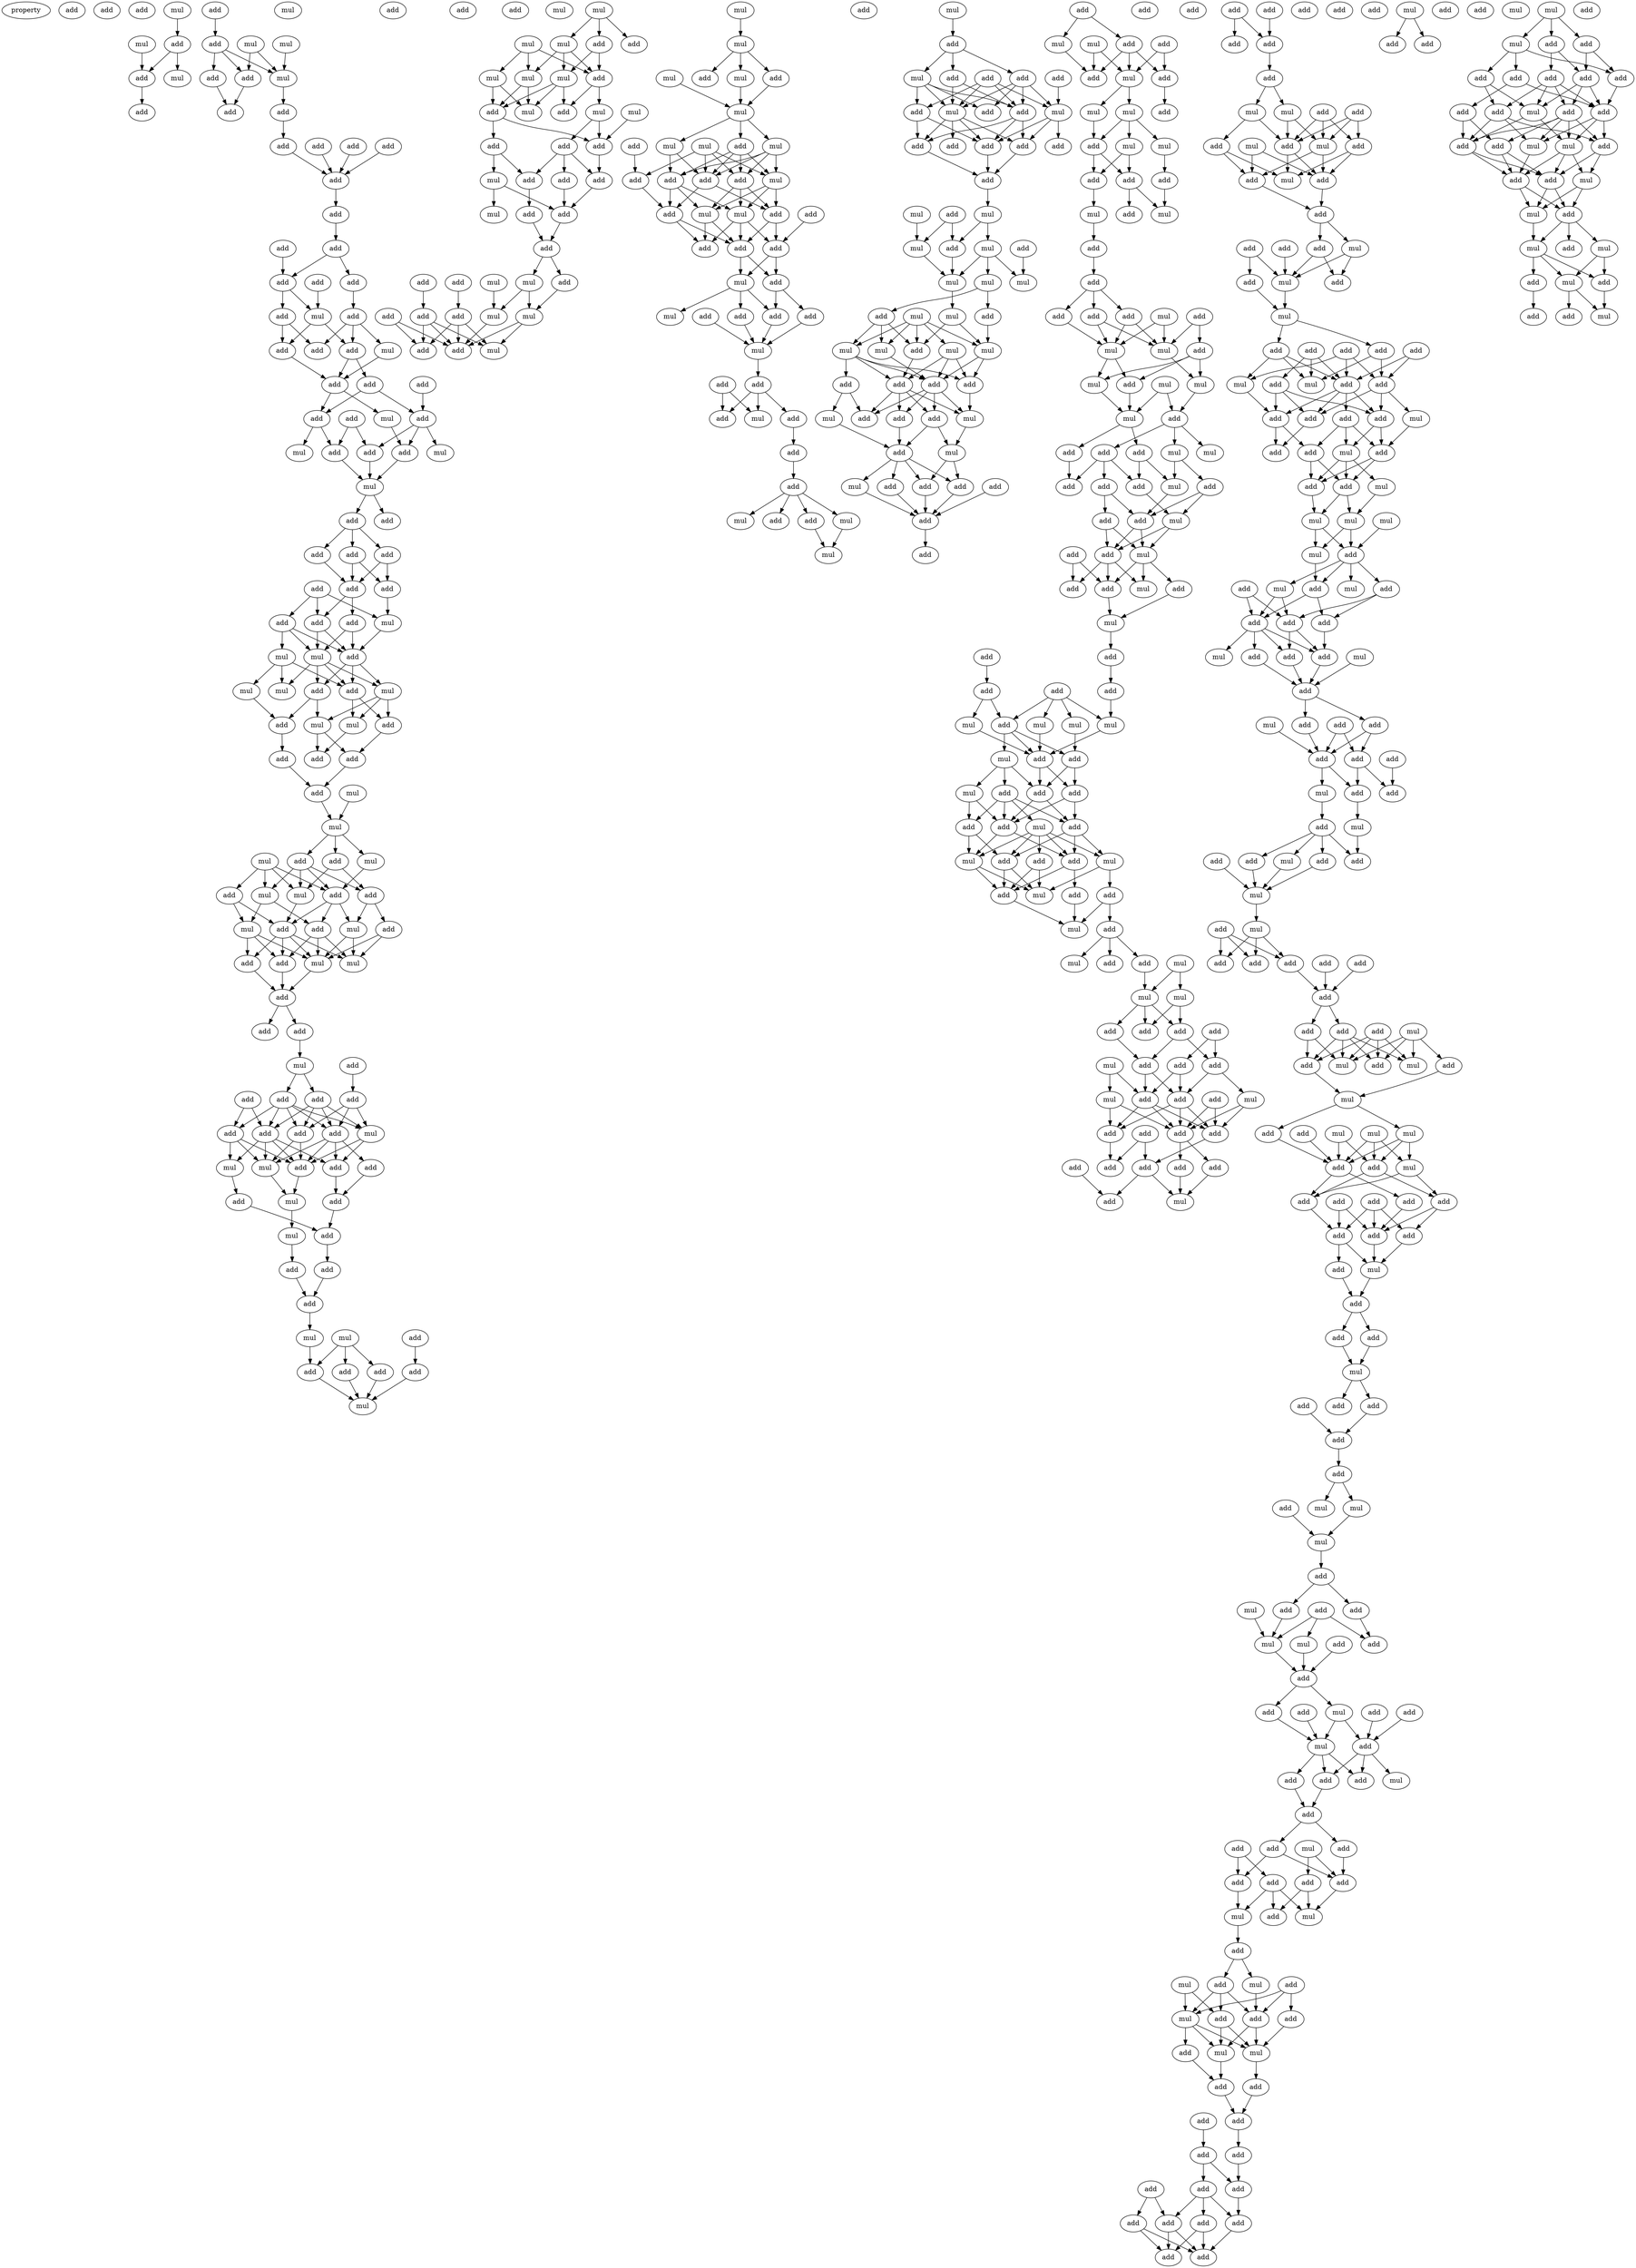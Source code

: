 digraph {
    node [fontcolor=black]
    property [mul=2,lf=1.6]
    0 [ label = add ];
    1 [ label = add ];
    2 [ label = add ];
    3 [ label = mul ];
    4 [ label = add ];
    5 [ label = mul ];
    6 [ label = add ];
    7 [ label = mul ];
    8 [ label = add ];
    9 [ label = add ];
    10 [ label = add ];
    11 [ label = mul ];
    12 [ label = mul ];
    13 [ label = add ];
    14 [ label = mul ];
    15 [ label = add ];
    16 [ label = add ];
    17 [ label = add ];
    18 [ label = add ];
    19 [ label = add ];
    20 [ label = mul ];
    21 [ label = add ];
    22 [ label = add ];
    23 [ label = add ];
    24 [ label = add ];
    25 [ label = add ];
    26 [ label = add ];
    27 [ label = add ];
    28 [ label = add ];
    29 [ label = add ];
    30 [ label = add ];
    31 [ label = add ];
    32 [ label = add ];
    33 [ label = add ];
    34 [ label = add ];
    35 [ label = mul ];
    36 [ label = add ];
    37 [ label = add ];
    38 [ label = add ];
    39 [ label = mul ];
    40 [ label = add ];
    41 [ label = add ];
    42 [ label = add ];
    43 [ label = add ];
    44 [ label = add ];
    45 [ label = mul ];
    46 [ label = add ];
    47 [ label = add ];
    48 [ label = mul ];
    49 [ label = add ];
    50 [ label = mul ];
    51 [ label = add ];
    52 [ label = mul ];
    53 [ label = add ];
    54 [ label = add ];
    55 [ label = mul ];
    56 [ label = add ];
    57 [ label = add ];
    58 [ label = add ];
    59 [ label = add ];
    60 [ label = add ];
    61 [ label = add ];
    62 [ label = add ];
    63 [ label = mul ];
    64 [ label = add ];
    65 [ label = add ];
    66 [ label = mul ];
    67 [ label = add ];
    68 [ label = mul ];
    69 [ label = mul ];
    70 [ label = mul ];
    71 [ label = mul ];
    72 [ label = add ];
    73 [ label = add ];
    74 [ label = mul ];
    75 [ label = add ];
    76 [ label = mul ];
    77 [ label = add ];
    78 [ label = add ];
    79 [ label = add ];
    80 [ label = add ];
    81 [ label = add ];
    82 [ label = mul ];
    83 [ label = mul ];
    84 [ label = mul ];
    85 [ label = add ];
    86 [ label = add ];
    87 [ label = mul ];
    88 [ label = add ];
    89 [ label = mul ];
    90 [ label = add ];
    91 [ label = mul ];
    92 [ label = add ];
    93 [ label = add ];
    94 [ label = mul ];
    95 [ label = add ];
    96 [ label = add ];
    97 [ label = mul ];
    98 [ label = add ];
    99 [ label = mul ];
    100 [ label = add ];
    101 [ label = mul ];
    102 [ label = add ];
    103 [ label = add ];
    104 [ label = add ];
    105 [ label = add ];
    106 [ label = mul ];
    107 [ label = add ];
    108 [ label = add ];
    109 [ label = add ];
    110 [ label = add ];
    111 [ label = add ];
    112 [ label = add ];
    113 [ label = mul ];
    114 [ label = add ];
    115 [ label = add ];
    116 [ label = add ];
    117 [ label = mul ];
    118 [ label = mul ];
    119 [ label = add ];
    120 [ label = add ];
    121 [ label = add ];
    122 [ label = mul ];
    123 [ label = add ];
    124 [ label = mul ];
    125 [ label = add ];
    126 [ label = add ];
    127 [ label = add ];
    128 [ label = add ];
    129 [ label = mul ];
    130 [ label = mul ];
    131 [ label = add ];
    132 [ label = add ];
    133 [ label = add ];
    134 [ label = add ];
    135 [ label = add ];
    136 [ label = mul ];
    137 [ label = mul ];
    138 [ label = mul ];
    139 [ label = add ];
    140 [ label = mul ];
    141 [ label = add ];
    142 [ label = add ];
    143 [ label = mul ];
    144 [ label = mul ];
    145 [ label = mul ];
    146 [ label = mul ];
    147 [ label = mul ];
    148 [ label = mul ];
    149 [ label = add ];
    150 [ label = add ];
    151 [ label = add ];
    152 [ label = add ];
    153 [ label = add ];
    154 [ label = add ];
    155 [ label = mul ];
    156 [ label = add ];
    157 [ label = add ];
    158 [ label = add ];
    159 [ label = mul ];
    160 [ label = add ];
    161 [ label = add ];
    162 [ label = add ];
    163 [ label = mul ];
    164 [ label = mul ];
    165 [ label = add ];
    166 [ label = add ];
    167 [ label = add ];
    168 [ label = mul ];
    169 [ label = add ];
    170 [ label = add ];
    171 [ label = mul ];
    172 [ label = add ];
    173 [ label = mul ];
    174 [ label = mul ];
    175 [ label = add ];
    176 [ label = mul ];
    177 [ label = mul ];
    178 [ label = add ];
    179 [ label = mul ];
    180 [ label = add ];
    181 [ label = mul ];
    182 [ label = mul ];
    183 [ label = mul ];
    184 [ label = add ];
    185 [ label = add ];
    186 [ label = mul ];
    187 [ label = add ];
    188 [ label = mul ];
    189 [ label = add ];
    190 [ label = add ];
    191 [ label = add ];
    192 [ label = add ];
    193 [ label = add ];
    194 [ label = mul ];
    195 [ label = add ];
    196 [ label = mul ];
    197 [ label = add ];
    198 [ label = add ];
    199 [ label = add ];
    200 [ label = mul ];
    201 [ label = add ];
    202 [ label = add ];
    203 [ label = mul ];
    204 [ label = add ];
    205 [ label = add ];
    206 [ label = add ];
    207 [ label = mul ];
    208 [ label = add ];
    209 [ label = add ];
    210 [ label = add ];
    211 [ label = add ];
    212 [ label = add ];
    213 [ label = mul ];
    214 [ label = add ];
    215 [ label = add ];
    216 [ label = mul ];
    217 [ label = add ];
    218 [ label = add ];
    219 [ label = mul ];
    220 [ label = mul ];
    221 [ label = mul ];
    222 [ label = add ];
    223 [ label = mul ];
    224 [ label = add ];
    225 [ label = add ];
    226 [ label = add ];
    227 [ label = add ];
    228 [ label = add ];
    229 [ label = add ];
    230 [ label = add ];
    231 [ label = mul ];
    232 [ label = mul ];
    233 [ label = add ];
    234 [ label = add ];
    235 [ label = add ];
    236 [ label = add ];
    237 [ label = add ];
    238 [ label = add ];
    239 [ label = mul ];
    240 [ label = mul ];
    241 [ label = add ];
    242 [ label = add ];
    243 [ label = add ];
    244 [ label = mul ];
    245 [ label = mul ];
    246 [ label = mul ];
    247 [ label = mul ];
    248 [ label = mul ];
    249 [ label = add ];
    250 [ label = mul ];
    251 [ label = mul ];
    252 [ label = add ];
    253 [ label = add ];
    254 [ label = mul ];
    255 [ label = mul ];
    256 [ label = mul ];
    257 [ label = mul ];
    258 [ label = add ];
    259 [ label = add ];
    260 [ label = add ];
    261 [ label = add ];
    262 [ label = mul ];
    263 [ label = add ];
    264 [ label = add ];
    265 [ label = add ];
    266 [ label = mul ];
    267 [ label = add ];
    268 [ label = mul ];
    269 [ label = add ];
    270 [ label = add ];
    271 [ label = add ];
    272 [ label = add ];
    273 [ label = mul ];
    274 [ label = add ];
    275 [ label = add ];
    276 [ label = add ];
    277 [ label = mul ];
    278 [ label = add ];
    279 [ label = mul ];
    280 [ label = add ];
    281 [ label = add ];
    282 [ label = add ];
    283 [ label = mul ];
    284 [ label = mul ];
    285 [ label = mul ];
    286 [ label = add ];
    287 [ label = mul ];
    288 [ label = add ];
    289 [ label = mul ];
    290 [ label = add ];
    291 [ label = add ];
    292 [ label = add ];
    293 [ label = mul ];
    294 [ label = mul ];
    295 [ label = add ];
    296 [ label = add ];
    297 [ label = add ];
    298 [ label = add ];
    299 [ label = mul ];
    300 [ label = add ];
    301 [ label = add ];
    302 [ label = add ];
    303 [ label = mul ];
    304 [ label = mul ];
    305 [ label = add ];
    306 [ label = mul ];
    307 [ label = mul ];
    308 [ label = mul ];
    309 [ label = add ];
    310 [ label = mul ];
    311 [ label = add ];
    312 [ label = mul ];
    313 [ label = add ];
    314 [ label = add ];
    315 [ label = add ];
    316 [ label = mul ];
    317 [ label = add ];
    318 [ label = add ];
    319 [ label = add ];
    320 [ label = add ];
    321 [ label = mul ];
    322 [ label = add ];
    323 [ label = add ];
    324 [ label = mul ];
    325 [ label = mul ];
    326 [ label = add ];
    327 [ label = add ];
    328 [ label = add ];
    329 [ label = add ];
    330 [ label = mul ];
    331 [ label = add ];
    332 [ label = add ];
    333 [ label = mul ];
    334 [ label = add ];
    335 [ label = add ];
    336 [ label = add ];
    337 [ label = add ];
    338 [ label = add ];
    339 [ label = mul ];
    340 [ label = mul ];
    341 [ label = add ];
    342 [ label = mul ];
    343 [ label = mul ];
    344 [ label = add ];
    345 [ label = mul ];
    346 [ label = add ];
    347 [ label = add ];
    348 [ label = add ];
    349 [ label = add ];
    350 [ label = mul ];
    351 [ label = add ];
    352 [ label = add ];
    353 [ label = add ];
    354 [ label = mul ];
    355 [ label = add ];
    356 [ label = add ];
    357 [ label = add ];
    358 [ label = mul ];
    359 [ label = mul ];
    360 [ label = add ];
    361 [ label = add ];
    362 [ label = mul ];
    363 [ label = add ];
    364 [ label = add ];
    365 [ label = add ];
    366 [ label = mul ];
    367 [ label = mul ];
    368 [ label = add ];
    369 [ label = add ];
    370 [ label = mul ];
    371 [ label = mul ];
    372 [ label = mul ];
    373 [ label = add ];
    374 [ label = add ];
    375 [ label = add ];
    376 [ label = add ];
    377 [ label = add ];
    378 [ label = add ];
    379 [ label = add ];
    380 [ label = mul ];
    381 [ label = add ];
    382 [ label = add ];
    383 [ label = mul ];
    384 [ label = add ];
    385 [ label = mul ];
    386 [ label = add ];
    387 [ label = add ];
    388 [ label = add ];
    389 [ label = add ];
    390 [ label = add ];
    391 [ label = add ];
    392 [ label = add ];
    393 [ label = add ];
    394 [ label = add ];
    395 [ label = mul ];
    396 [ label = add ];
    397 [ label = add ];
    398 [ label = add ];
    399 [ label = add ];
    400 [ label = add ];
    401 [ label = add ];
    402 [ label = add ];
    403 [ label = add ];
    404 [ label = mul ];
    405 [ label = add ];
    406 [ label = add ];
    407 [ label = mul ];
    408 [ label = add ];
    409 [ label = mul ];
    410 [ label = mul ];
    411 [ label = add ];
    412 [ label = add ];
    413 [ label = add ];
    414 [ label = mul ];
    415 [ label = add ];
    416 [ label = add ];
    417 [ label = add ];
    418 [ label = mul ];
    419 [ label = add ];
    420 [ label = add ];
    421 [ label = mul ];
    422 [ label = add ];
    423 [ label = add ];
    424 [ label = mul ];
    425 [ label = add ];
    426 [ label = add ];
    427 [ label = add ];
    428 [ label = add ];
    429 [ label = add ];
    430 [ label = add ];
    431 [ label = add ];
    432 [ label = mul ];
    433 [ label = mul ];
    434 [ label = add ];
    435 [ label = add ];
    436 [ label = add ];
    437 [ label = add ];
    438 [ label = mul ];
    439 [ label = add ];
    440 [ label = add ];
    441 [ label = mul ];
    442 [ label = add ];
    443 [ label = add ];
    444 [ label = mul ];
    445 [ label = add ];
    446 [ label = add ];
    447 [ label = mul ];
    448 [ label = mul ];
    449 [ label = mul ];
    450 [ label = add ];
    451 [ label = mul ];
    452 [ label = mul ];
    453 [ label = add ];
    454 [ label = add ];
    455 [ label = add ];
    456 [ label = mul ];
    457 [ label = add ];
    458 [ label = add ];
    459 [ label = add ];
    460 [ label = add ];
    461 [ label = mul ];
    462 [ label = add ];
    463 [ label = mul ];
    464 [ label = add ];
    465 [ label = add ];
    466 [ label = mul ];
    467 [ label = add ];
    468 [ label = add ];
    469 [ label = add ];
    470 [ label = add ];
    471 [ label = add ];
    472 [ label = add ];
    473 [ label = add ];
    474 [ label = add ];
    475 [ label = add ];
    476 [ label = mul ];
    477 [ label = mul ];
    478 [ label = add ];
    479 [ label = mul ];
    480 [ label = add ];
    481 [ label = add ];
    482 [ label = add ];
    483 [ label = add ];
    484 [ label = mul ];
    485 [ label = mul ];
    486 [ label = add ];
    487 [ label = add ];
    488 [ label = add ];
    489 [ label = add ];
    490 [ label = add ];
    491 [ label = add ];
    492 [ label = add ];
    493 [ label = add ];
    494 [ label = add ];
    495 [ label = add ];
    496 [ label = mul ];
    497 [ label = mul ];
    498 [ label = add ];
    499 [ label = mul ];
    500 [ label = add ];
    501 [ label = add ];
    502 [ label = mul ];
    503 [ label = mul ];
    504 [ label = mul ];
    505 [ label = add ];
    506 [ label = mul ];
    507 [ label = add ];
    508 [ label = add ];
    509 [ label = add ];
    510 [ label = mul ];
    511 [ label = add ];
    512 [ label = add ];
    513 [ label = add ];
    514 [ label = add ];
    515 [ label = add ];
    516 [ label = add ];
    517 [ label = add ];
    518 [ label = add ];
    519 [ label = mul ];
    520 [ label = add ];
    521 [ label = mul ];
    522 [ label = add ];
    523 [ label = add ];
    524 [ label = add ];
    525 [ label = add ];
    526 [ label = add ];
    527 [ label = add ];
    528 [ label = mul ];
    529 [ label = add ];
    530 [ label = add ];
    531 [ label = add ];
    532 [ label = add ];
    533 [ label = add ];
    534 [ label = add ];
    535 [ label = mul ];
    536 [ label = mul ];
    537 [ label = mul ];
    538 [ label = add ];
    539 [ label = mul ];
    540 [ label = add ];
    541 [ label = add ];
    542 [ label = add ];
    543 [ label = add ];
    544 [ label = mul ];
    545 [ label = mul ];
    546 [ label = add ];
    547 [ label = add ];
    548 [ label = mul ];
    549 [ label = add ];
    550 [ label = mul ];
    551 [ label = add ];
    552 [ label = add ];
    553 [ label = add ];
    554 [ label = add ];
    555 [ label = mul ];
    556 [ label = add ];
    557 [ label = add ];
    558 [ label = mul ];
    559 [ label = add ];
    560 [ label = add ];
    561 [ label = add ];
    562 [ label = add ];
    563 [ label = add ];
    564 [ label = mul ];
    565 [ label = add ];
    566 [ label = add ];
    567 [ label = add ];
    568 [ label = add ];
    569 [ label = add ];
    570 [ label = add ];
    571 [ label = mul ];
    572 [ label = mul ];
    573 [ label = add ];
    574 [ label = add ];
    575 [ label = mul ];
    576 [ label = mul ];
    577 [ label = add ];
    578 [ label = add ];
    579 [ label = mul ];
    580 [ label = add ];
    581 [ label = add ];
    582 [ label = mul ];
    583 [ label = mul ];
    584 [ label = add ];
    585 [ label = add ];
    586 [ label = add ];
    587 [ label = add ];
    588 [ label = add ];
    589 [ label = add ];
    590 [ label = add ];
    591 [ label = add ];
    592 [ label = add ];
    593 [ label = add ];
    594 [ label = add ];
    595 [ label = add ];
    596 [ label = add ];
    597 [ label = add ];
    598 [ label = add ];
    599 [ label = add ];
    600 [ label = mul ];
    601 [ label = add ];
    602 [ label = mul ];
    603 [ label = add ];
    604 [ label = add ];
    605 [ label = add ];
    606 [ label = add ];
    607 [ label = add ];
    608 [ label = add ];
    609 [ label = add ];
    610 [ label = add ];
    611 [ label = mul ];
    612 [ label = add ];
    613 [ label = add ];
    614 [ label = mul ];
    615 [ label = add ];
    616 [ label = add ];
    617 [ label = add ];
    618 [ label = mul ];
    619 [ label = add ];
    620 [ label = add ];
    621 [ label = mul ];
    622 [ label = mul ];
    623 [ label = add ];
    624 [ label = mul ];
    625 [ label = add ];
    626 [ label = mul ];
    627 [ label = add ];
    628 [ label = mul ];
    629 [ label = add ];
    630 [ label = add ];
    631 [ label = mul ];
    632 [ label = add ];
    633 [ label = add ];
    3 -> 4 [ name = 0 ];
    4 -> 6 [ name = 1 ];
    4 -> 7 [ name = 2 ];
    5 -> 6 [ name = 3 ];
    6 -> 9 [ name = 4 ];
    8 -> 10 [ name = 5 ];
    10 -> 13 [ name = 6 ];
    10 -> 14 [ name = 7 ];
    10 -> 15 [ name = 8 ];
    11 -> 14 [ name = 9 ];
    12 -> 14 [ name = 10 ];
    12 -> 15 [ name = 11 ];
    13 -> 16 [ name = 12 ];
    14 -> 17 [ name = 13 ];
    15 -> 16 [ name = 14 ];
    17 -> 19 [ name = 15 ];
    18 -> 23 [ name = 16 ];
    19 -> 23 [ name = 17 ];
    21 -> 23 [ name = 18 ];
    22 -> 23 [ name = 19 ];
    23 -> 24 [ name = 20 ];
    24 -> 27 [ name = 21 ];
    26 -> 31 [ name = 22 ];
    27 -> 30 [ name = 23 ];
    27 -> 31 [ name = 24 ];
    30 -> 33 [ name = 25 ];
    31 -> 34 [ name = 26 ];
    31 -> 35 [ name = 27 ];
    32 -> 35 [ name = 28 ];
    33 -> 37 [ name = 29 ];
    33 -> 38 [ name = 30 ];
    33 -> 39 [ name = 31 ];
    34 -> 36 [ name = 32 ];
    34 -> 37 [ name = 33 ];
    35 -> 36 [ name = 34 ];
    35 -> 38 [ name = 35 ];
    36 -> 40 [ name = 36 ];
    38 -> 40 [ name = 37 ];
    38 -> 42 [ name = 38 ];
    39 -> 40 [ name = 39 ];
    40 -> 43 [ name = 40 ];
    40 -> 45 [ name = 41 ];
    41 -> 46 [ name = 42 ];
    42 -> 43 [ name = 43 ];
    42 -> 46 [ name = 44 ];
    43 -> 50 [ name = 45 ];
    43 -> 51 [ name = 46 ];
    44 -> 49 [ name = 47 ];
    44 -> 51 [ name = 48 ];
    45 -> 47 [ name = 49 ];
    46 -> 47 [ name = 50 ];
    46 -> 48 [ name = 51 ];
    46 -> 49 [ name = 52 ];
    47 -> 52 [ name = 53 ];
    49 -> 52 [ name = 54 ];
    51 -> 52 [ name = 55 ];
    52 -> 53 [ name = 56 ];
    52 -> 54 [ name = 57 ];
    53 -> 56 [ name = 58 ];
    53 -> 57 [ name = 59 ];
    53 -> 58 [ name = 60 ];
    56 -> 61 [ name = 61 ];
    57 -> 60 [ name = 62 ];
    57 -> 61 [ name = 63 ];
    58 -> 60 [ name = 64 ];
    58 -> 61 [ name = 65 ];
    59 -> 62 [ name = 66 ];
    59 -> 63 [ name = 67 ];
    59 -> 65 [ name = 68 ];
    60 -> 63 [ name = 69 ];
    61 -> 62 [ name = 70 ];
    61 -> 64 [ name = 71 ];
    62 -> 66 [ name = 72 ];
    62 -> 67 [ name = 73 ];
    63 -> 67 [ name = 74 ];
    64 -> 66 [ name = 75 ];
    64 -> 67 [ name = 76 ];
    65 -> 66 [ name = 77 ];
    65 -> 67 [ name = 78 ];
    65 -> 68 [ name = 79 ];
    66 -> 70 [ name = 80 ];
    66 -> 71 [ name = 81 ];
    66 -> 72 [ name = 82 ];
    66 -> 73 [ name = 83 ];
    67 -> 70 [ name = 84 ];
    67 -> 72 [ name = 85 ];
    67 -> 73 [ name = 86 ];
    68 -> 69 [ name = 87 ];
    68 -> 71 [ name = 88 ];
    68 -> 72 [ name = 89 ];
    69 -> 75 [ name = 90 ];
    70 -> 74 [ name = 91 ];
    70 -> 76 [ name = 92 ];
    70 -> 77 [ name = 93 ];
    72 -> 74 [ name = 94 ];
    72 -> 77 [ name = 95 ];
    73 -> 75 [ name = 96 ];
    73 -> 76 [ name = 97 ];
    74 -> 78 [ name = 98 ];
    75 -> 80 [ name = 99 ];
    76 -> 78 [ name = 100 ];
    76 -> 79 [ name = 101 ];
    77 -> 79 [ name = 102 ];
    79 -> 81 [ name = 103 ];
    80 -> 81 [ name = 104 ];
    81 -> 83 [ name = 105 ];
    82 -> 83 [ name = 106 ];
    83 -> 84 [ name = 107 ];
    83 -> 85 [ name = 108 ];
    83 -> 86 [ name = 109 ];
    84 -> 90 [ name = 110 ];
    85 -> 89 [ name = 111 ];
    85 -> 90 [ name = 112 ];
    85 -> 91 [ name = 113 ];
    85 -> 92 [ name = 114 ];
    86 -> 91 [ name = 115 ];
    86 -> 92 [ name = 116 ];
    87 -> 88 [ name = 117 ];
    87 -> 89 [ name = 118 ];
    87 -> 90 [ name = 119 ];
    87 -> 91 [ name = 120 ];
    88 -> 93 [ name = 121 ];
    88 -> 94 [ name = 122 ];
    89 -> 94 [ name = 123 ];
    89 -> 96 [ name = 124 ];
    90 -> 93 [ name = 125 ];
    90 -> 96 [ name = 126 ];
    90 -> 97 [ name = 127 ];
    91 -> 93 [ name = 128 ];
    92 -> 95 [ name = 129 ];
    92 -> 97 [ name = 130 ];
    93 -> 98 [ name = 131 ];
    93 -> 99 [ name = 132 ];
    93 -> 100 [ name = 133 ];
    93 -> 101 [ name = 134 ];
    94 -> 98 [ name = 135 ];
    94 -> 100 [ name = 136 ];
    94 -> 101 [ name = 137 ];
    95 -> 99 [ name = 138 ];
    95 -> 101 [ name = 139 ];
    96 -> 99 [ name = 140 ];
    96 -> 100 [ name = 141 ];
    96 -> 101 [ name = 142 ];
    97 -> 99 [ name = 143 ];
    97 -> 101 [ name = 144 ];
    98 -> 102 [ name = 145 ];
    100 -> 102 [ name = 146 ];
    101 -> 102 [ name = 147 ];
    102 -> 103 [ name = 148 ];
    102 -> 104 [ name = 149 ];
    104 -> 106 [ name = 150 ];
    105 -> 107 [ name = 151 ];
    106 -> 109 [ name = 152 ];
    106 -> 110 [ name = 153 ];
    107 -> 113 [ name = 154 ];
    107 -> 114 [ name = 155 ];
    107 -> 115 [ name = 156 ];
    108 -> 111 [ name = 157 ];
    108 -> 112 [ name = 158 ];
    109 -> 112 [ name = 159 ];
    109 -> 113 [ name = 160 ];
    109 -> 114 [ name = 161 ];
    109 -> 115 [ name = 162 ];
    110 -> 111 [ name = 163 ];
    110 -> 112 [ name = 164 ];
    110 -> 113 [ name = 165 ];
    110 -> 114 [ name = 166 ];
    110 -> 115 [ name = 167 ];
    111 -> 117 [ name = 168 ];
    111 -> 118 [ name = 169 ];
    111 -> 119 [ name = 170 ];
    112 -> 116 [ name = 171 ];
    112 -> 117 [ name = 172 ];
    112 -> 118 [ name = 173 ];
    112 -> 119 [ name = 174 ];
    113 -> 116 [ name = 175 ];
    113 -> 119 [ name = 176 ];
    114 -> 116 [ name = 177 ];
    114 -> 118 [ name = 178 ];
    114 -> 119 [ name = 179 ];
    114 -> 120 [ name = 180 ];
    115 -> 118 [ name = 181 ];
    115 -> 119 [ name = 182 ];
    116 -> 121 [ name = 183 ];
    117 -> 123 [ name = 184 ];
    118 -> 122 [ name = 185 ];
    119 -> 122 [ name = 186 ];
    120 -> 121 [ name = 187 ];
    121 -> 125 [ name = 188 ];
    122 -> 124 [ name = 189 ];
    123 -> 125 [ name = 190 ];
    124 -> 127 [ name = 191 ];
    125 -> 126 [ name = 192 ];
    126 -> 128 [ name = 193 ];
    127 -> 128 [ name = 194 ];
    128 -> 130 [ name = 195 ];
    129 -> 132 [ name = 196 ];
    129 -> 134 [ name = 197 ];
    129 -> 135 [ name = 198 ];
    130 -> 134 [ name = 199 ];
    131 -> 133 [ name = 200 ];
    132 -> 136 [ name = 201 ];
    133 -> 136 [ name = 202 ];
    134 -> 136 [ name = 203 ];
    135 -> 136 [ name = 204 ];
    137 -> 139 [ name = 205 ];
    137 -> 140 [ name = 206 ];
    137 -> 141 [ name = 207 ];
    138 -> 142 [ name = 208 ];
    138 -> 144 [ name = 209 ];
    138 -> 145 [ name = 210 ];
    140 -> 142 [ name = 211 ];
    140 -> 143 [ name = 212 ];
    140 -> 144 [ name = 213 ];
    141 -> 142 [ name = 214 ];
    141 -> 143 [ name = 215 ];
    142 -> 146 [ name = 216 ];
    142 -> 149 [ name = 217 ];
    143 -> 147 [ name = 218 ];
    143 -> 149 [ name = 219 ];
    143 -> 150 [ name = 220 ];
    144 -> 147 [ name = 221 ];
    144 -> 150 [ name = 222 ];
    145 -> 147 [ name = 223 ];
    145 -> 150 [ name = 224 ];
    146 -> 152 [ name = 225 ];
    146 -> 153 [ name = 226 ];
    148 -> 153 [ name = 227 ];
    150 -> 151 [ name = 228 ];
    150 -> 153 [ name = 229 ];
    151 -> 155 [ name = 230 ];
    151 -> 157 [ name = 231 ];
    152 -> 154 [ name = 232 ];
    152 -> 156 [ name = 233 ];
    152 -> 157 [ name = 234 ];
    153 -> 156 [ name = 235 ];
    154 -> 160 [ name = 236 ];
    155 -> 159 [ name = 237 ];
    155 -> 160 [ name = 238 ];
    156 -> 160 [ name = 239 ];
    157 -> 158 [ name = 240 ];
    158 -> 161 [ name = 241 ];
    160 -> 161 [ name = 242 ];
    161 -> 164 [ name = 243 ];
    161 -> 165 [ name = 244 ];
    162 -> 170 [ name = 245 ];
    163 -> 168 [ name = 246 ];
    164 -> 168 [ name = 247 ];
    164 -> 171 [ name = 248 ];
    165 -> 171 [ name = 249 ];
    166 -> 167 [ name = 250 ];
    167 -> 172 [ name = 251 ];
    167 -> 174 [ name = 252 ];
    167 -> 175 [ name = 253 ];
    168 -> 172 [ name = 254 ];
    169 -> 172 [ name = 255 ];
    169 -> 175 [ name = 256 ];
    170 -> 172 [ name = 257 ];
    170 -> 174 [ name = 258 ];
    170 -> 175 [ name = 259 ];
    171 -> 172 [ name = 260 ];
    171 -> 174 [ name = 261 ];
    173 -> 176 [ name = 262 ];
    176 -> 177 [ name = 263 ];
    176 -> 178 [ name = 264 ];
    176 -> 180 [ name = 265 ];
    177 -> 181 [ name = 266 ];
    178 -> 181 [ name = 267 ];
    179 -> 181 [ name = 268 ];
    181 -> 182 [ name = 269 ];
    181 -> 183 [ name = 270 ];
    181 -> 185 [ name = 271 ];
    182 -> 187 [ name = 272 ];
    182 -> 188 [ name = 273 ];
    182 -> 189 [ name = 274 ];
    182 -> 191 [ name = 275 ];
    183 -> 189 [ name = 276 ];
    183 -> 191 [ name = 277 ];
    184 -> 190 [ name = 278 ];
    185 -> 187 [ name = 279 ];
    185 -> 188 [ name = 280 ];
    185 -> 189 [ name = 281 ];
    185 -> 191 [ name = 282 ];
    186 -> 187 [ name = 283 ];
    186 -> 188 [ name = 284 ];
    186 -> 190 [ name = 285 ];
    186 -> 191 [ name = 286 ];
    187 -> 192 [ name = 287 ];
    187 -> 194 [ name = 288 ];
    187 -> 196 [ name = 289 ];
    188 -> 192 [ name = 290 ];
    188 -> 194 [ name = 291 ];
    188 -> 196 [ name = 292 ];
    189 -> 194 [ name = 293 ];
    189 -> 195 [ name = 294 ];
    189 -> 196 [ name = 295 ];
    190 -> 195 [ name = 296 ];
    191 -> 192 [ name = 297 ];
    191 -> 195 [ name = 298 ];
    192 -> 197 [ name = 299 ];
    192 -> 199 [ name = 300 ];
    193 -> 197 [ name = 301 ];
    194 -> 197 [ name = 302 ];
    194 -> 198 [ name = 303 ];
    194 -> 199 [ name = 304 ];
    195 -> 198 [ name = 305 ];
    195 -> 199 [ name = 306 ];
    196 -> 198 [ name = 307 ];
    196 -> 199 [ name = 308 ];
    197 -> 200 [ name = 309 ];
    197 -> 201 [ name = 310 ];
    199 -> 200 [ name = 311 ];
    199 -> 201 [ name = 312 ];
    200 -> 203 [ name = 313 ];
    200 -> 204 [ name = 314 ];
    200 -> 206 [ name = 315 ];
    201 -> 204 [ name = 316 ];
    201 -> 205 [ name = 317 ];
    202 -> 207 [ name = 318 ];
    204 -> 207 [ name = 319 ];
    205 -> 207 [ name = 320 ];
    206 -> 207 [ name = 321 ];
    207 -> 209 [ name = 322 ];
    208 -> 211 [ name = 323 ];
    208 -> 213 [ name = 324 ];
    209 -> 211 [ name = 325 ];
    209 -> 212 [ name = 326 ];
    209 -> 213 [ name = 327 ];
    212 -> 214 [ name = 328 ];
    214 -> 215 [ name = 329 ];
    215 -> 216 [ name = 330 ];
    215 -> 217 [ name = 331 ];
    215 -> 218 [ name = 332 ];
    215 -> 219 [ name = 333 ];
    218 -> 220 [ name = 334 ];
    219 -> 220 [ name = 335 ];
    221 -> 222 [ name = 336 ];
    222 -> 223 [ name = 337 ];
    222 -> 224 [ name = 338 ];
    222 -> 225 [ name = 339 ];
    223 -> 228 [ name = 340 ];
    223 -> 229 [ name = 341 ];
    223 -> 230 [ name = 342 ];
    223 -> 232 [ name = 343 ];
    224 -> 228 [ name = 344 ];
    224 -> 229 [ name = 345 ];
    224 -> 231 [ name = 346 ];
    224 -> 232 [ name = 347 ];
    225 -> 228 [ name = 348 ];
    225 -> 232 [ name = 349 ];
    226 -> 231 [ name = 350 ];
    227 -> 228 [ name = 351 ];
    227 -> 230 [ name = 352 ];
    227 -> 231 [ name = 353 ];
    227 -> 232 [ name = 354 ];
    228 -> 234 [ name = 355 ];
    228 -> 235 [ name = 356 ];
    228 -> 236 [ name = 357 ];
    230 -> 235 [ name = 358 ];
    230 -> 236 [ name = 359 ];
    231 -> 233 [ name = 360 ];
    231 -> 234 [ name = 361 ];
    231 -> 236 [ name = 362 ];
    232 -> 234 [ name = 363 ];
    232 -> 235 [ name = 364 ];
    232 -> 236 [ name = 365 ];
    232 -> 237 [ name = 366 ];
    234 -> 238 [ name = 367 ];
    235 -> 238 [ name = 368 ];
    236 -> 238 [ name = 369 ];
    238 -> 240 [ name = 370 ];
    239 -> 244 [ name = 371 ];
    240 -> 243 [ name = 372 ];
    240 -> 245 [ name = 373 ];
    241 -> 243 [ name = 374 ];
    241 -> 244 [ name = 375 ];
    242 -> 248 [ name = 376 ];
    243 -> 247 [ name = 377 ];
    244 -> 247 [ name = 378 ];
    245 -> 246 [ name = 379 ];
    245 -> 247 [ name = 380 ];
    245 -> 248 [ name = 381 ];
    246 -> 249 [ name = 382 ];
    246 -> 252 [ name = 383 ];
    247 -> 251 [ name = 384 ];
    249 -> 255 [ name = 385 ];
    250 -> 253 [ name = 386 ];
    250 -> 254 [ name = 387 ];
    250 -> 255 [ name = 388 ];
    250 -> 256 [ name = 389 ];
    250 -> 257 [ name = 390 ];
    251 -> 253 [ name = 391 ];
    251 -> 255 [ name = 392 ];
    252 -> 253 [ name = 393 ];
    252 -> 254 [ name = 394 ];
    252 -> 257 [ name = 395 ];
    253 -> 260 [ name = 396 ];
    254 -> 261 [ name = 397 ];
    255 -> 258 [ name = 398 ];
    255 -> 261 [ name = 399 ];
    256 -> 258 [ name = 400 ];
    256 -> 260 [ name = 401 ];
    256 -> 261 [ name = 402 ];
    257 -> 258 [ name = 403 ];
    257 -> 259 [ name = 404 ];
    257 -> 260 [ name = 405 ];
    257 -> 261 [ name = 406 ];
    258 -> 262 [ name = 407 ];
    259 -> 265 [ name = 408 ];
    259 -> 266 [ name = 409 ];
    260 -> 262 [ name = 410 ];
    260 -> 263 [ name = 411 ];
    260 -> 264 [ name = 412 ];
    260 -> 265 [ name = 413 ];
    261 -> 262 [ name = 414 ];
    261 -> 263 [ name = 415 ];
    261 -> 264 [ name = 416 ];
    261 -> 265 [ name = 417 ];
    262 -> 268 [ name = 418 ];
    263 -> 267 [ name = 419 ];
    263 -> 268 [ name = 420 ];
    264 -> 267 [ name = 421 ];
    266 -> 267 [ name = 422 ];
    267 -> 270 [ name = 423 ];
    267 -> 271 [ name = 424 ];
    267 -> 272 [ name = 425 ];
    267 -> 273 [ name = 426 ];
    268 -> 270 [ name = 427 ];
    268 -> 271 [ name = 428 ];
    269 -> 274 [ name = 429 ];
    270 -> 274 [ name = 430 ];
    271 -> 274 [ name = 431 ];
    272 -> 274 [ name = 432 ];
    273 -> 274 [ name = 433 ];
    274 -> 275 [ name = 434 ];
    276 -> 277 [ name = 435 ];
    276 -> 280 [ name = 436 ];
    277 -> 282 [ name = 437 ];
    278 -> 281 [ name = 438 ];
    278 -> 283 [ name = 439 ];
    279 -> 282 [ name = 440 ];
    279 -> 283 [ name = 441 ];
    280 -> 281 [ name = 442 ];
    280 -> 282 [ name = 443 ];
    280 -> 283 [ name = 444 ];
    281 -> 286 [ name = 445 ];
    283 -> 284 [ name = 446 ];
    283 -> 285 [ name = 447 ];
    284 -> 288 [ name = 448 ];
    285 -> 287 [ name = 449 ];
    285 -> 288 [ name = 450 ];
    285 -> 289 [ name = 451 ];
    287 -> 292 [ name = 452 ];
    288 -> 290 [ name = 453 ];
    288 -> 291 [ name = 454 ];
    289 -> 290 [ name = 455 ];
    289 -> 291 [ name = 456 ];
    290 -> 294 [ name = 457 ];
    290 -> 295 [ name = 458 ];
    291 -> 293 [ name = 459 ];
    292 -> 294 [ name = 460 ];
    293 -> 296 [ name = 461 ];
    296 -> 297 [ name = 462 ];
    297 -> 298 [ name = 463 ];
    297 -> 301 [ name = 464 ];
    297 -> 302 [ name = 465 ];
    298 -> 303 [ name = 466 ];
    298 -> 304 [ name = 467 ];
    299 -> 303 [ name = 468 ];
    299 -> 304 [ name = 469 ];
    300 -> 304 [ name = 470 ];
    300 -> 305 [ name = 471 ];
    301 -> 303 [ name = 472 ];
    302 -> 303 [ name = 473 ];
    302 -> 304 [ name = 474 ];
    303 -> 306 [ name = 475 ];
    303 -> 309 [ name = 476 ];
    304 -> 308 [ name = 477 ];
    305 -> 306 [ name = 478 ];
    305 -> 308 [ name = 479 ];
    305 -> 309 [ name = 480 ];
    306 -> 310 [ name = 481 ];
    307 -> 310 [ name = 482 ];
    307 -> 311 [ name = 483 ];
    308 -> 311 [ name = 484 ];
    309 -> 310 [ name = 485 ];
    310 -> 314 [ name = 486 ];
    310 -> 315 [ name = 487 ];
    311 -> 312 [ name = 488 ];
    311 -> 313 [ name = 489 ];
    311 -> 316 [ name = 490 ];
    312 -> 320 [ name = 491 ];
    312 -> 321 [ name = 492 ];
    313 -> 317 [ name = 493 ];
    313 -> 318 [ name = 494 ];
    313 -> 319 [ name = 495 ];
    314 -> 319 [ name = 496 ];
    314 -> 321 [ name = 497 ];
    315 -> 317 [ name = 498 ];
    318 -> 322 [ name = 499 ];
    318 -> 323 [ name = 500 ];
    319 -> 324 [ name = 501 ];
    320 -> 323 [ name = 502 ];
    320 -> 324 [ name = 503 ];
    321 -> 323 [ name = 504 ];
    322 -> 325 [ name = 505 ];
    322 -> 326 [ name = 506 ];
    323 -> 325 [ name = 507 ];
    323 -> 326 [ name = 508 ];
    324 -> 325 [ name = 509 ];
    324 -> 326 [ name = 510 ];
    325 -> 329 [ name = 511 ];
    325 -> 330 [ name = 512 ];
    325 -> 331 [ name = 513 ];
    326 -> 328 [ name = 514 ];
    326 -> 329 [ name = 515 ];
    326 -> 330 [ name = 516 ];
    327 -> 328 [ name = 517 ];
    327 -> 329 [ name = 518 ];
    329 -> 333 [ name = 519 ];
    331 -> 333 [ name = 520 ];
    333 -> 335 [ name = 521 ];
    334 -> 338 [ name = 522 ];
    335 -> 337 [ name = 523 ];
    336 -> 339 [ name = 524 ];
    336 -> 340 [ name = 525 ];
    336 -> 341 [ name = 526 ];
    336 -> 342 [ name = 527 ];
    337 -> 339 [ name = 528 ];
    338 -> 341 [ name = 529 ];
    338 -> 343 [ name = 530 ];
    339 -> 346 [ name = 531 ];
    340 -> 344 [ name = 532 ];
    341 -> 344 [ name = 533 ];
    341 -> 345 [ name = 534 ];
    341 -> 346 [ name = 535 ];
    342 -> 346 [ name = 536 ];
    343 -> 346 [ name = 537 ];
    344 -> 347 [ name = 538 ];
    344 -> 348 [ name = 539 ];
    345 -> 347 [ name = 540 ];
    345 -> 349 [ name = 541 ];
    345 -> 350 [ name = 542 ];
    346 -> 347 [ name = 543 ];
    346 -> 348 [ name = 544 ];
    347 -> 352 [ name = 545 ];
    347 -> 355 [ name = 546 ];
    348 -> 352 [ name = 547 ];
    348 -> 355 [ name = 548 ];
    349 -> 351 [ name = 549 ];
    349 -> 352 [ name = 550 ];
    349 -> 354 [ name = 551 ];
    349 -> 355 [ name = 552 ];
    350 -> 351 [ name = 553 ];
    350 -> 355 [ name = 554 ];
    351 -> 356 [ name = 555 ];
    351 -> 358 [ name = 556 ];
    352 -> 356 [ name = 557 ];
    352 -> 359 [ name = 558 ];
    352 -> 360 [ name = 559 ];
    354 -> 356 [ name = 560 ];
    354 -> 357 [ name = 561 ];
    354 -> 358 [ name = 562 ];
    354 -> 359 [ name = 563 ];
    354 -> 360 [ name = 564 ];
    355 -> 358 [ name = 565 ];
    355 -> 360 [ name = 566 ];
    356 -> 361 [ name = 567 ];
    356 -> 362 [ name = 568 ];
    357 -> 361 [ name = 569 ];
    357 -> 362 [ name = 570 ];
    358 -> 361 [ name = 571 ];
    358 -> 362 [ name = 572 ];
    359 -> 362 [ name = 573 ];
    359 -> 363 [ name = 574 ];
    360 -> 361 [ name = 575 ];
    360 -> 364 [ name = 576 ];
    361 -> 366 [ name = 577 ];
    363 -> 365 [ name = 578 ];
    363 -> 366 [ name = 579 ];
    364 -> 366 [ name = 580 ];
    365 -> 368 [ name = 581 ];
    365 -> 369 [ name = 582 ];
    365 -> 370 [ name = 583 ];
    367 -> 371 [ name = 584 ];
    367 -> 372 [ name = 585 ];
    368 -> 371 [ name = 586 ];
    371 -> 373 [ name = 587 ];
    371 -> 375 [ name = 588 ];
    371 -> 376 [ name = 589 ];
    372 -> 373 [ name = 590 ];
    372 -> 376 [ name = 591 ];
    373 -> 377 [ name = 592 ];
    373 -> 378 [ name = 593 ];
    374 -> 378 [ name = 594 ];
    374 -> 379 [ name = 595 ];
    375 -> 377 [ name = 596 ];
    377 -> 382 [ name = 597 ];
    377 -> 384 [ name = 598 ];
    378 -> 382 [ name = 599 ];
    378 -> 383 [ name = 600 ];
    379 -> 382 [ name = 601 ];
    379 -> 384 [ name = 602 ];
    380 -> 384 [ name = 603 ];
    380 -> 385 [ name = 604 ];
    381 -> 386 [ name = 605 ];
    381 -> 387 [ name = 606 ];
    382 -> 386 [ name = 607 ];
    382 -> 387 [ name = 608 ];
    382 -> 388 [ name = 609 ];
    383 -> 386 [ name = 610 ];
    383 -> 387 [ name = 611 ];
    384 -> 386 [ name = 612 ];
    384 -> 387 [ name = 613 ];
    384 -> 388 [ name = 614 ];
    385 -> 386 [ name = 615 ];
    385 -> 388 [ name = 616 ];
    386 -> 393 [ name = 617 ];
    386 -> 394 [ name = 618 ];
    387 -> 391 [ name = 619 ];
    388 -> 390 [ name = 620 ];
    389 -> 390 [ name = 621 ];
    389 -> 391 [ name = 622 ];
    391 -> 395 [ name = 623 ];
    391 -> 396 [ name = 624 ];
    392 -> 396 [ name = 625 ];
    393 -> 395 [ name = 626 ];
    394 -> 395 [ name = 627 ];
    397 -> 399 [ name = 628 ];
    397 -> 401 [ name = 629 ];
    398 -> 401 [ name = 630 ];
    401 -> 403 [ name = 631 ];
    403 -> 404 [ name = 632 ];
    403 -> 407 [ name = 633 ];
    404 -> 408 [ name = 634 ];
    404 -> 410 [ name = 635 ];
    405 -> 408 [ name = 636 ];
    405 -> 410 [ name = 637 ];
    405 -> 412 [ name = 638 ];
    406 -> 408 [ name = 639 ];
    406 -> 410 [ name = 640 ];
    406 -> 412 [ name = 641 ];
    407 -> 408 [ name = 642 ];
    407 -> 411 [ name = 643 ];
    408 -> 414 [ name = 644 ];
    408 -> 415 [ name = 645 ];
    409 -> 413 [ name = 646 ];
    409 -> 415 [ name = 647 ];
    410 -> 413 [ name = 648 ];
    410 -> 415 [ name = 649 ];
    411 -> 413 [ name = 650 ];
    411 -> 414 [ name = 651 ];
    412 -> 414 [ name = 652 ];
    412 -> 415 [ name = 653 ];
    413 -> 416 [ name = 654 ];
    415 -> 416 [ name = 655 ];
    416 -> 418 [ name = 656 ];
    416 -> 420 [ name = 657 ];
    417 -> 421 [ name = 658 ];
    417 -> 422 [ name = 659 ];
    418 -> 421 [ name = 660 ];
    418 -> 423 [ name = 661 ];
    419 -> 421 [ name = 662 ];
    420 -> 421 [ name = 663 ];
    420 -> 423 [ name = 664 ];
    421 -> 424 [ name = 665 ];
    422 -> 424 [ name = 666 ];
    424 -> 425 [ name = 667 ];
    424 -> 429 [ name = 668 ];
    425 -> 430 [ name = 669 ];
    425 -> 432 [ name = 670 ];
    425 -> 433 [ name = 671 ];
    426 -> 430 [ name = 672 ];
    426 -> 434 [ name = 673 ];
    427 -> 430 [ name = 674 ];
    427 -> 431 [ name = 675 ];
    427 -> 433 [ name = 676 ];
    428 -> 430 [ name = 677 ];
    428 -> 432 [ name = 678 ];
    428 -> 434 [ name = 679 ];
    429 -> 433 [ name = 680 ];
    429 -> 434 [ name = 681 ];
    430 -> 435 [ name = 682 ];
    430 -> 436 [ name = 683 ];
    430 -> 437 [ name = 684 ];
    430 -> 439 [ name = 685 ];
    431 -> 435 [ name = 686 ];
    431 -> 436 [ name = 687 ];
    431 -> 437 [ name = 688 ];
    432 -> 436 [ name = 689 ];
    434 -> 435 [ name = 690 ];
    434 -> 437 [ name = 691 ];
    434 -> 438 [ name = 692 ];
    435 -> 442 [ name = 693 ];
    436 -> 440 [ name = 694 ];
    436 -> 442 [ name = 695 ];
    437 -> 441 [ name = 696 ];
    437 -> 443 [ name = 697 ];
    438 -> 443 [ name = 698 ];
    439 -> 440 [ name = 699 ];
    439 -> 441 [ name = 700 ];
    439 -> 443 [ name = 701 ];
    440 -> 445 [ name = 702 ];
    440 -> 446 [ name = 703 ];
    441 -> 444 [ name = 704 ];
    441 -> 445 [ name = 705 ];
    441 -> 446 [ name = 706 ];
    443 -> 445 [ name = 707 ];
    443 -> 446 [ name = 708 ];
    444 -> 448 [ name = 709 ];
    445 -> 447 [ name = 710 ];
    445 -> 448 [ name = 711 ];
    446 -> 447 [ name = 712 ];
    447 -> 450 [ name = 713 ];
    447 -> 451 [ name = 714 ];
    448 -> 450 [ name = 715 ];
    448 -> 451 [ name = 716 ];
    449 -> 450 [ name = 717 ];
    450 -> 452 [ name = 718 ];
    450 -> 453 [ name = 719 ];
    450 -> 454 [ name = 720 ];
    450 -> 456 [ name = 721 ];
    451 -> 454 [ name = 722 ];
    452 -> 457 [ name = 723 ];
    452 -> 458 [ name = 724 ];
    453 -> 458 [ name = 725 ];
    453 -> 459 [ name = 726 ];
    454 -> 457 [ name = 727 ];
    454 -> 459 [ name = 728 ];
    455 -> 457 [ name = 729 ];
    455 -> 458 [ name = 730 ];
    457 -> 460 [ name = 731 ];
    457 -> 461 [ name = 732 ];
    457 -> 462 [ name = 733 ];
    457 -> 464 [ name = 734 ];
    458 -> 460 [ name = 735 ];
    458 -> 464 [ name = 736 ];
    459 -> 464 [ name = 737 ];
    460 -> 465 [ name = 738 ];
    462 -> 465 [ name = 739 ];
    463 -> 465 [ name = 740 ];
    464 -> 465 [ name = 741 ];
    465 -> 467 [ name = 742 ];
    465 -> 469 [ name = 743 ];
    466 -> 471 [ name = 744 ];
    467 -> 471 [ name = 745 ];
    467 -> 472 [ name = 746 ];
    468 -> 471 [ name = 747 ];
    468 -> 472 [ name = 748 ];
    469 -> 471 [ name = 749 ];
    471 -> 474 [ name = 750 ];
    471 -> 476 [ name = 751 ];
    472 -> 474 [ name = 752 ];
    472 -> 475 [ name = 753 ];
    473 -> 475 [ name = 754 ];
    474 -> 477 [ name = 755 ];
    476 -> 478 [ name = 756 ];
    477 -> 481 [ name = 757 ];
    478 -> 479 [ name = 758 ];
    478 -> 481 [ name = 759 ];
    478 -> 482 [ name = 760 ];
    478 -> 483 [ name = 761 ];
    479 -> 484 [ name = 762 ];
    480 -> 484 [ name = 763 ];
    482 -> 484 [ name = 764 ];
    483 -> 484 [ name = 765 ];
    484 -> 485 [ name = 766 ];
    485 -> 487 [ name = 767 ];
    485 -> 489 [ name = 768 ];
    485 -> 491 [ name = 769 ];
    486 -> 487 [ name = 770 ];
    486 -> 489 [ name = 771 ];
    486 -> 491 [ name = 772 ];
    488 -> 492 [ name = 773 ];
    490 -> 492 [ name = 774 ];
    491 -> 492 [ name = 775 ];
    492 -> 494 [ name = 776 ];
    492 -> 495 [ name = 777 ];
    493 -> 497 [ name = 778 ];
    493 -> 499 [ name = 779 ];
    493 -> 500 [ name = 780 ];
    493 -> 501 [ name = 781 ];
    494 -> 497 [ name = 782 ];
    494 -> 499 [ name = 783 ];
    494 -> 500 [ name = 784 ];
    494 -> 501 [ name = 785 ];
    495 -> 497 [ name = 786 ];
    495 -> 500 [ name = 787 ];
    496 -> 497 [ name = 788 ];
    496 -> 498 [ name = 789 ];
    496 -> 499 [ name = 790 ];
    496 -> 501 [ name = 791 ];
    498 -> 502 [ name = 792 ];
    500 -> 502 [ name = 793 ];
    502 -> 504 [ name = 794 ];
    502 -> 507 [ name = 795 ];
    503 -> 508 [ name = 796 ];
    503 -> 509 [ name = 797 ];
    504 -> 508 [ name = 798 ];
    504 -> 509 [ name = 799 ];
    504 -> 510 [ name = 800 ];
    505 -> 509 [ name = 801 ];
    506 -> 508 [ name = 802 ];
    506 -> 509 [ name = 803 ];
    506 -> 510 [ name = 804 ];
    507 -> 509 [ name = 805 ];
    508 -> 513 [ name = 806 ];
    508 -> 515 [ name = 807 ];
    509 -> 512 [ name = 808 ];
    509 -> 513 [ name = 809 ];
    510 -> 513 [ name = 810 ];
    510 -> 515 [ name = 811 ];
    511 -> 516 [ name = 812 ];
    511 -> 517 [ name = 813 ];
    511 -> 518 [ name = 814 ];
    512 -> 516 [ name = 815 ];
    513 -> 518 [ name = 816 ];
    514 -> 516 [ name = 817 ];
    514 -> 518 [ name = 818 ];
    515 -> 516 [ name = 819 ];
    515 -> 517 [ name = 820 ];
    516 -> 519 [ name = 821 ];
    517 -> 519 [ name = 822 ];
    518 -> 519 [ name = 823 ];
    518 -> 520 [ name = 824 ];
    519 -> 522 [ name = 825 ];
    520 -> 522 [ name = 826 ];
    521 -> 526 [ name = 827 ];
    521 -> 527 [ name = 828 ];
    522 -> 523 [ name = 829 ];
    522 -> 524 [ name = 830 ];
    523 -> 528 [ name = 831 ];
    524 -> 528 [ name = 832 ];
    528 -> 529 [ name = 833 ];
    528 -> 532 [ name = 834 ];
    529 -> 533 [ name = 835 ];
    530 -> 533 [ name = 836 ];
    533 -> 534 [ name = 837 ];
    534 -> 536 [ name = 838 ];
    534 -> 537 [ name = 839 ];
    536 -> 539 [ name = 840 ];
    538 -> 539 [ name = 841 ];
    539 -> 540 [ name = 842 ];
    540 -> 542 [ name = 843 ];
    540 -> 543 [ name = 844 ];
    541 -> 545 [ name = 845 ];
    541 -> 547 [ name = 846 ];
    541 -> 548 [ name = 847 ];
    542 -> 548 [ name = 848 ];
    543 -> 547 [ name = 849 ];
    544 -> 548 [ name = 850 ];
    545 -> 549 [ name = 851 ];
    546 -> 549 [ name = 852 ];
    548 -> 549 [ name = 853 ];
    549 -> 550 [ name = 854 ];
    549 -> 551 [ name = 855 ];
    550 -> 555 [ name = 856 ];
    550 -> 556 [ name = 857 ];
    551 -> 555 [ name = 858 ];
    552 -> 555 [ name = 859 ];
    553 -> 556 [ name = 860 ];
    554 -> 556 [ name = 861 ];
    555 -> 557 [ name = 862 ];
    555 -> 559 [ name = 863 ];
    555 -> 560 [ name = 864 ];
    556 -> 557 [ name = 865 ];
    556 -> 558 [ name = 866 ];
    556 -> 559 [ name = 867 ];
    559 -> 561 [ name = 868 ];
    560 -> 561 [ name = 869 ];
    561 -> 562 [ name = 870 ];
    561 -> 565 [ name = 871 ];
    562 -> 567 [ name = 872 ];
    562 -> 569 [ name = 873 ];
    563 -> 567 [ name = 874 ];
    563 -> 568 [ name = 875 ];
    564 -> 566 [ name = 876 ];
    564 -> 569 [ name = 877 ];
    565 -> 569 [ name = 878 ];
    566 -> 570 [ name = 879 ];
    566 -> 572 [ name = 880 ];
    567 -> 571 [ name = 881 ];
    568 -> 570 [ name = 882 ];
    568 -> 571 [ name = 883 ];
    568 -> 572 [ name = 884 ];
    569 -> 572 [ name = 885 ];
    571 -> 573 [ name = 886 ];
    573 -> 575 [ name = 887 ];
    573 -> 577 [ name = 888 ];
    574 -> 578 [ name = 889 ];
    574 -> 579 [ name = 890 ];
    574 -> 580 [ name = 891 ];
    575 -> 580 [ name = 892 ];
    576 -> 579 [ name = 893 ];
    576 -> 581 [ name = 894 ];
    577 -> 579 [ name = 895 ];
    577 -> 580 [ name = 896 ];
    577 -> 581 [ name = 897 ];
    578 -> 583 [ name = 898 ];
    579 -> 582 [ name = 899 ];
    579 -> 583 [ name = 900 ];
    579 -> 584 [ name = 901 ];
    580 -> 582 [ name = 902 ];
    580 -> 583 [ name = 903 ];
    581 -> 582 [ name = 904 ];
    581 -> 583 [ name = 905 ];
    582 -> 585 [ name = 906 ];
    583 -> 586 [ name = 907 ];
    584 -> 585 [ name = 908 ];
    585 -> 588 [ name = 909 ];
    586 -> 588 [ name = 910 ];
    587 -> 590 [ name = 911 ];
    588 -> 589 [ name = 912 ];
    589 -> 593 [ name = 913 ];
    590 -> 591 [ name = 914 ];
    590 -> 593 [ name = 915 ];
    591 -> 595 [ name = 916 ];
    591 -> 596 [ name = 917 ];
    591 -> 597 [ name = 918 ];
    592 -> 594 [ name = 919 ];
    592 -> 595 [ name = 920 ];
    593 -> 597 [ name = 921 ];
    594 -> 598 [ name = 922 ];
    594 -> 599 [ name = 923 ];
    595 -> 598 [ name = 924 ];
    595 -> 599 [ name = 925 ];
    596 -> 598 [ name = 926 ];
    596 -> 599 [ name = 927 ];
    597 -> 598 [ name = 928 ];
    600 -> 601 [ name = 929 ];
    600 -> 602 [ name = 930 ];
    600 -> 603 [ name = 931 ];
    601 -> 605 [ name = 932 ];
    601 -> 607 [ name = 933 ];
    602 -> 604 [ name = 934 ];
    602 -> 605 [ name = 935 ];
    602 -> 606 [ name = 936 ];
    603 -> 607 [ name = 937 ];
    603 -> 608 [ name = 938 ];
    604 -> 610 [ name = 939 ];
    604 -> 613 [ name = 940 ];
    605 -> 610 [ name = 941 ];
    606 -> 609 [ name = 942 ];
    606 -> 611 [ name = 943 ];
    607 -> 610 [ name = 944 ];
    607 -> 611 [ name = 945 ];
    607 -> 612 [ name = 946 ];
    608 -> 609 [ name = 947 ];
    608 -> 610 [ name = 948 ];
    608 -> 611 [ name = 949 ];
    608 -> 612 [ name = 950 ];
    609 -> 615 [ name = 951 ];
    609 -> 617 [ name = 952 ];
    609 -> 618 [ name = 953 ];
    610 -> 614 [ name = 954 ];
    610 -> 615 [ name = 955 ];
    610 -> 618 [ name = 956 ];
    611 -> 614 [ name = 957 ];
    611 -> 617 [ name = 958 ];
    612 -> 614 [ name = 959 ];
    612 -> 615 [ name = 960 ];
    612 -> 616 [ name = 961 ];
    612 -> 617 [ name = 962 ];
    612 -> 618 [ name = 963 ];
    613 -> 616 [ name = 964 ];
    613 -> 617 [ name = 965 ];
    614 -> 619 [ name = 966 ];
    614 -> 620 [ name = 967 ];
    614 -> 621 [ name = 968 ];
    615 -> 619 [ name = 969 ];
    615 -> 621 [ name = 970 ];
    616 -> 619 [ name = 971 ];
    616 -> 620 [ name = 972 ];
    617 -> 619 [ name = 973 ];
    617 -> 620 [ name = 974 ];
    618 -> 620 [ name = 975 ];
    619 -> 622 [ name = 976 ];
    619 -> 623 [ name = 977 ];
    620 -> 622 [ name = 978 ];
    620 -> 623 [ name = 979 ];
    621 -> 622 [ name = 980 ];
    621 -> 623 [ name = 981 ];
    622 -> 624 [ name = 982 ];
    623 -> 624 [ name = 983 ];
    623 -> 626 [ name = 984 ];
    623 -> 627 [ name = 985 ];
    624 -> 628 [ name = 986 ];
    624 -> 629 [ name = 987 ];
    624 -> 630 [ name = 988 ];
    626 -> 628 [ name = 989 ];
    626 -> 629 [ name = 990 ];
    628 -> 631 [ name = 991 ];
    628 -> 633 [ name = 992 ];
    629 -> 631 [ name = 993 ];
    630 -> 632 [ name = 994 ];
}
